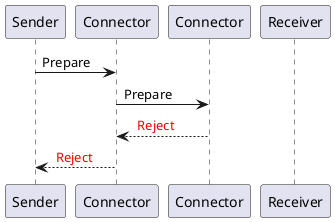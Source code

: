 @startuml
participant Sender as PA1
participant Connector as PA2
participant Connector as PA3
participant Receiver as PA4

PA1 -> PA2 : Prepare
PA2 -> PA3 : Prepare
PA3 --> PA2 : <font color=red> Reject
PA2 --> PA1 : <font color=red> Reject
@enduml